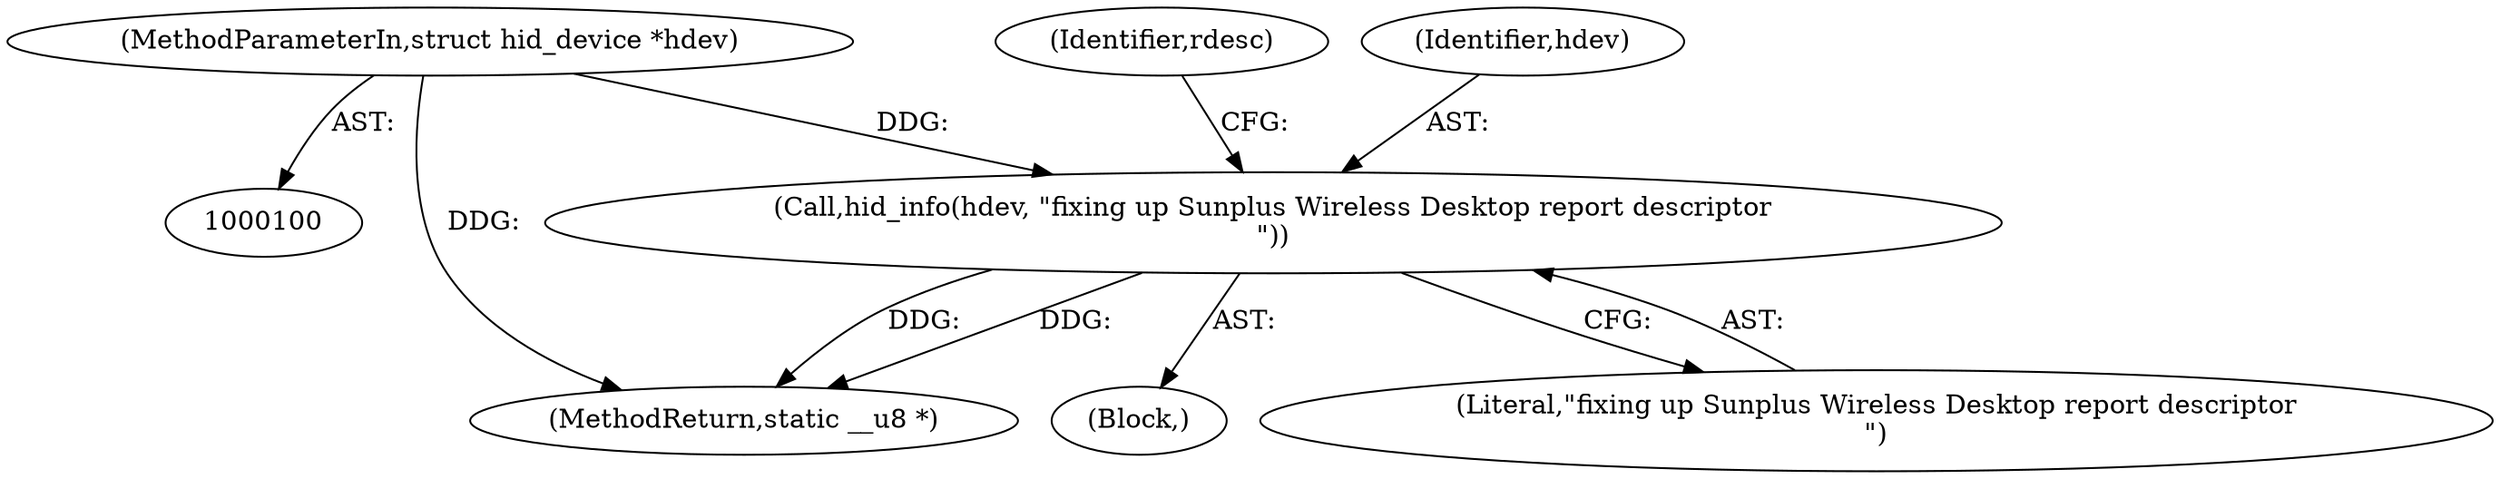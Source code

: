 digraph "0_linux_4ab25786c87eb20857bbb715c3ae34ec8fd6a214_4@pointer" {
"1000101" [label="(MethodParameterIn,struct hid_device *hdev)"];
"1000129" [label="(Call,hid_info(hdev, \"fixing up Sunplus Wireless Desktop report descriptor\n\"))"];
"1000152" [label="(MethodReturn,static __u8 *)"];
"1000129" [label="(Call,hid_info(hdev, \"fixing up Sunplus Wireless Desktop report descriptor\n\"))"];
"1000128" [label="(Block,)"];
"1000101" [label="(MethodParameterIn,struct hid_device *hdev)"];
"1000134" [label="(Identifier,rdesc)"];
"1000131" [label="(Literal,\"fixing up Sunplus Wireless Desktop report descriptor\n\")"];
"1000130" [label="(Identifier,hdev)"];
"1000101" -> "1000100"  [label="AST: "];
"1000101" -> "1000152"  [label="DDG: "];
"1000101" -> "1000129"  [label="DDG: "];
"1000129" -> "1000128"  [label="AST: "];
"1000129" -> "1000131"  [label="CFG: "];
"1000130" -> "1000129"  [label="AST: "];
"1000131" -> "1000129"  [label="AST: "];
"1000134" -> "1000129"  [label="CFG: "];
"1000129" -> "1000152"  [label="DDG: "];
"1000129" -> "1000152"  [label="DDG: "];
}
